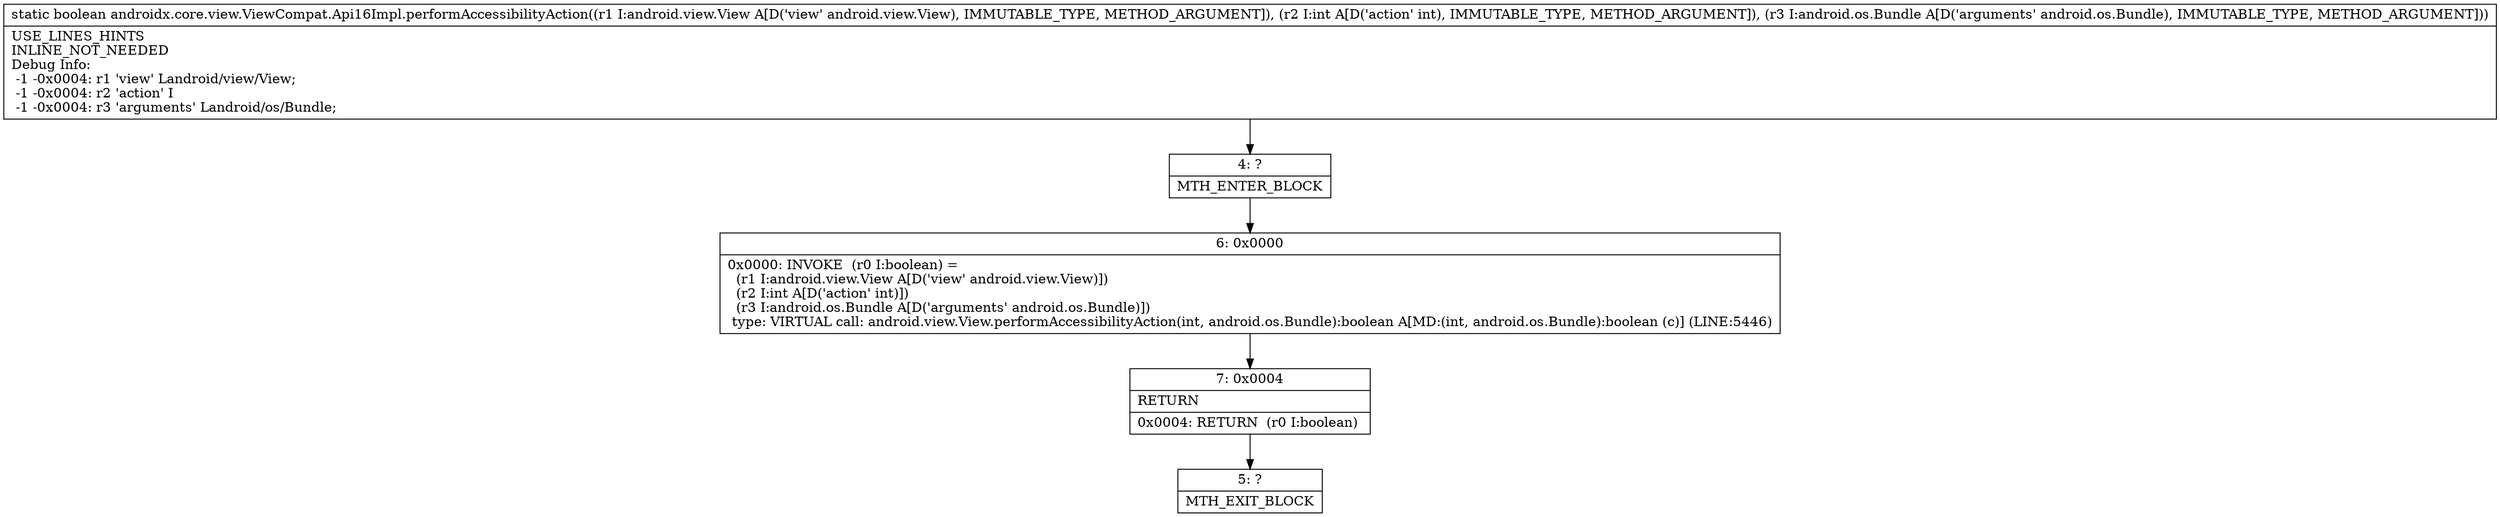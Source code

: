 digraph "CFG forandroidx.core.view.ViewCompat.Api16Impl.performAccessibilityAction(Landroid\/view\/View;ILandroid\/os\/Bundle;)Z" {
Node_4 [shape=record,label="{4\:\ ?|MTH_ENTER_BLOCK\l}"];
Node_6 [shape=record,label="{6\:\ 0x0000|0x0000: INVOKE  (r0 I:boolean) = \l  (r1 I:android.view.View A[D('view' android.view.View)])\l  (r2 I:int A[D('action' int)])\l  (r3 I:android.os.Bundle A[D('arguments' android.os.Bundle)])\l type: VIRTUAL call: android.view.View.performAccessibilityAction(int, android.os.Bundle):boolean A[MD:(int, android.os.Bundle):boolean (c)] (LINE:5446)\l}"];
Node_7 [shape=record,label="{7\:\ 0x0004|RETURN\l|0x0004: RETURN  (r0 I:boolean) \l}"];
Node_5 [shape=record,label="{5\:\ ?|MTH_EXIT_BLOCK\l}"];
MethodNode[shape=record,label="{static boolean androidx.core.view.ViewCompat.Api16Impl.performAccessibilityAction((r1 I:android.view.View A[D('view' android.view.View), IMMUTABLE_TYPE, METHOD_ARGUMENT]), (r2 I:int A[D('action' int), IMMUTABLE_TYPE, METHOD_ARGUMENT]), (r3 I:android.os.Bundle A[D('arguments' android.os.Bundle), IMMUTABLE_TYPE, METHOD_ARGUMENT]))  | USE_LINES_HINTS\lINLINE_NOT_NEEDED\lDebug Info:\l  \-1 \-0x0004: r1 'view' Landroid\/view\/View;\l  \-1 \-0x0004: r2 'action' I\l  \-1 \-0x0004: r3 'arguments' Landroid\/os\/Bundle;\l}"];
MethodNode -> Node_4;Node_4 -> Node_6;
Node_6 -> Node_7;
Node_7 -> Node_5;
}

